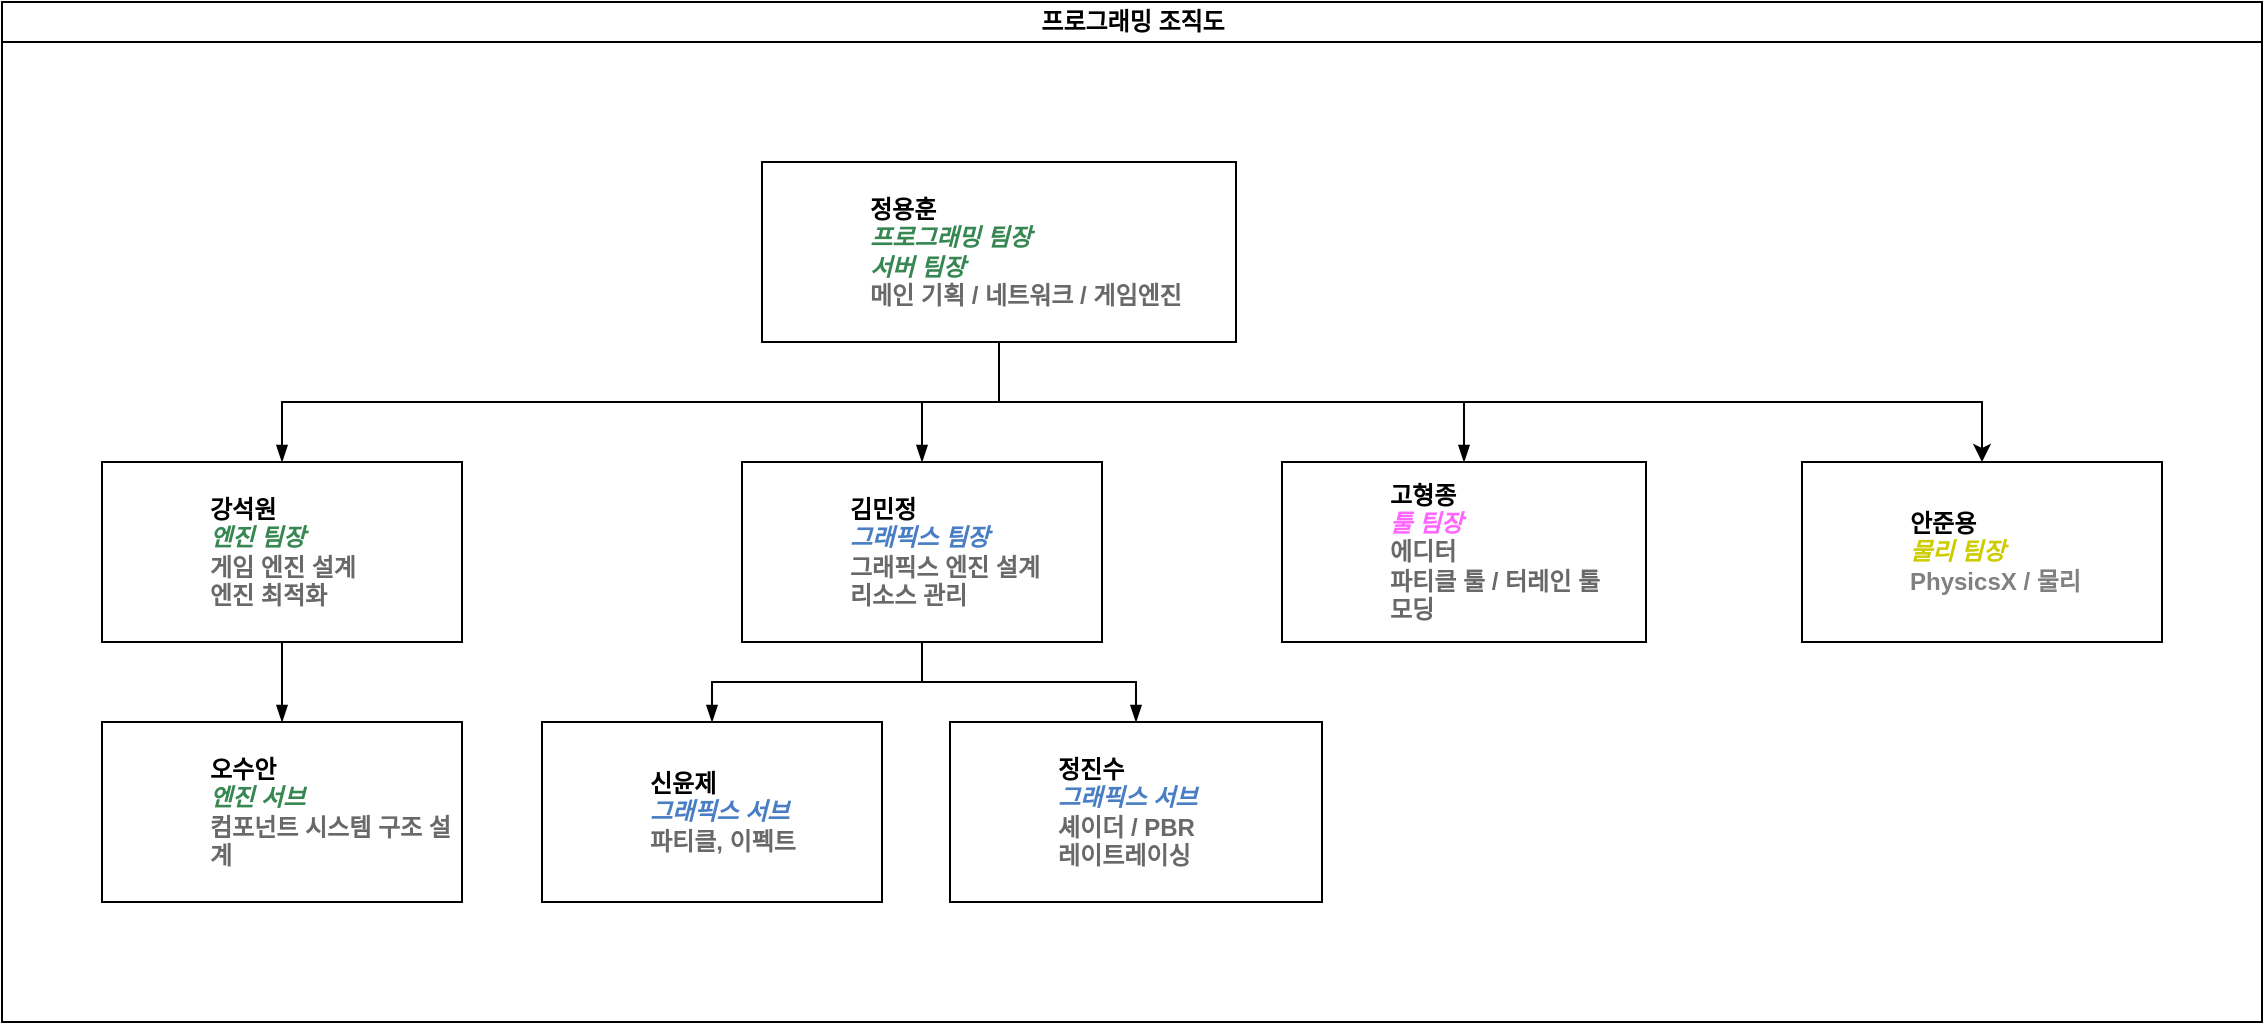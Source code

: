<mxfile version="21.4.0" type="device">
  <diagram id="prtHgNgQTEPvFCAcTncT" name="Page-1">
    <mxGraphModel dx="2028" dy="765" grid="1" gridSize="10" guides="1" tooltips="1" connect="1" arrows="1" fold="1" page="1" pageScale="1" pageWidth="827" pageHeight="1169" math="0" shadow="0">
      <root>
        <mxCell id="0" />
        <mxCell id="1" parent="0" />
        <mxCell id="dNxyNK7c78bLwvsdeMH5-11" value="프로그래밍 조직도" style="swimlane;html=1;startSize=20;horizontal=1;containerType=tree;glass=0;" parent="1" vertex="1">
          <mxGeometry x="100" y="70" width="1130" height="510" as="geometry" />
        </mxCell>
        <UserObject label="정용훈&lt;br&gt;&lt;font color=&quot;#378752&quot;&gt;&lt;i style=&quot;&quot;&gt;프로그래밍 팀장&lt;/i&gt;&lt;br&gt;&lt;i style=&quot;&quot;&gt;서버 팀장&lt;/i&gt;&lt;/font&gt;&lt;br&gt;&lt;font color=&quot;#696969&quot;&gt;메인 기획 / 네트워크 / 게임엔진&lt;/font&gt;" name="Tessa Miller" position="CFO" location="Office 1" email="me@example.com" placeholders="1" link="https://www.draw.io" id="dNxyNK7c78bLwvsdeMH5-12">
          <mxCell style="label;image=https://cdn3.iconfinder.com/data/icons/user-avatars-1/512/users-3-128.png;whiteSpace=wrap;html=1;rounded=0;glass=0;treeMoving=1;treeFolding=1;" parent="dNxyNK7c78bLwvsdeMH5-11" vertex="1">
            <mxGeometry x="380" y="80" width="237" height="90" as="geometry" />
          </mxCell>
        </UserObject>
        <mxCell id="dNxyNK7c78bLwvsdeMH5-13" value="" style="endArrow=blockThin;endFill=1;fontSize=11;edgeStyle=elbowEdgeStyle;elbow=vertical;rounded=0;" parent="dNxyNK7c78bLwvsdeMH5-11" source="dNxyNK7c78bLwvsdeMH5-12" target="dNxyNK7c78bLwvsdeMH5-14" edge="1">
          <mxGeometry relative="1" as="geometry" />
        </mxCell>
        <UserObject label="강석원&lt;br&gt;&lt;font style=&quot;font-style: italic;&quot; color=&quot;#378752&quot;&gt;엔진 팀장&lt;/font&gt;&lt;br&gt;&lt;font style=&quot;&quot; color=&quot;#696969&quot;&gt;게임 엔진 설계&lt;br&gt;엔진 최적화&lt;/font&gt;" name="Edward Morrison" position="Brand Manager" location="Office 2" email="me@example.com" placeholders="1" link="https://www.draw.io" id="dNxyNK7c78bLwvsdeMH5-14">
          <mxCell style="label;image=https://cdn3.iconfinder.com/data/icons/user-avatars-1/512/users-10-3-128.png;whiteSpace=wrap;html=1;rounded=0;glass=0;treeFolding=1;treeMoving=1;" parent="dNxyNK7c78bLwvsdeMH5-11" vertex="1">
            <mxGeometry x="50" y="230" width="180" height="90" as="geometry" />
          </mxCell>
        </UserObject>
        <mxCell id="dNxyNK7c78bLwvsdeMH5-15" value="" style="endArrow=blockThin;endFill=1;fontSize=11;edgeStyle=elbowEdgeStyle;elbow=vertical;rounded=0;" parent="dNxyNK7c78bLwvsdeMH5-11" source="dNxyNK7c78bLwvsdeMH5-12" target="dNxyNK7c78bLwvsdeMH5-16" edge="1">
          <mxGeometry relative="1" as="geometry" />
        </mxCell>
        <UserObject label="김민정&lt;br&gt;&lt;font color=&quot;#497ec4&quot; style=&quot;font-style: italic;&quot;&gt;그래픽스 팀장&lt;/font&gt;&lt;br&gt;&lt;font style=&quot;&quot; color=&quot;#696969&quot;&gt;그래픽스 엔진 설계&lt;br&gt;리소스 관리&lt;/font&gt;" name="Evan Valet" position="HR Director" location="Office 4" email="me@example.com" placeholders="1" link="https://www.draw.io" id="dNxyNK7c78bLwvsdeMH5-16">
          <mxCell style="label;image=https://cdn3.iconfinder.com/data/icons/user-avatars-1/512/users-9-2-128.png;whiteSpace=wrap;html=1;rounded=0;glass=0;treeFolding=1;treeMoving=1;" parent="dNxyNK7c78bLwvsdeMH5-11" vertex="1">
            <mxGeometry x="370" y="230" width="180" height="90" as="geometry" />
          </mxCell>
        </UserObject>
        <mxCell id="dNxyNK7c78bLwvsdeMH5-17" value="" style="endArrow=blockThin;endFill=1;fontSize=11;edgeStyle=elbowEdgeStyle;elbow=vertical;rounded=0;" parent="dNxyNK7c78bLwvsdeMH5-11" source="dNxyNK7c78bLwvsdeMH5-12" target="dNxyNK7c78bLwvsdeMH5-18" edge="1">
          <mxGeometry relative="1" as="geometry" />
        </mxCell>
        <UserObject label="고형종&lt;br&gt;&lt;font color=&quot;#ff66ff&quot; style=&quot;font-style: italic;&quot;&gt;툴 팀장&lt;/font&gt;&lt;br&gt;&lt;font style=&quot;&quot; color=&quot;#696969&quot;&gt;에디터&lt;br&gt;파티클 툴 / 터레인 툴&lt;br&gt;모딩&lt;/font&gt;" name="Alison Donovan" position="System Admin" location="Office 3" email="me@example.com" placeholders="1" link="https://www.draw.io" id="dNxyNK7c78bLwvsdeMH5-18">
          <mxCell style="label;image=https://cdn3.iconfinder.com/data/icons/user-avatars-1/512/users-2-128.png;whiteSpace=wrap;html=1;rounded=0;glass=0;" parent="dNxyNK7c78bLwvsdeMH5-11" vertex="1">
            <mxGeometry x="640" y="230" width="182" height="90" as="geometry" />
          </mxCell>
        </UserObject>
        <mxCell id="ZVt5tsY7in2nTStpuEOq-4" value="" style="endArrow=blockThin;endFill=1;fontSize=11;edgeStyle=elbowEdgeStyle;elbow=vertical;rounded=0;" edge="1" target="ZVt5tsY7in2nTStpuEOq-5" source="dNxyNK7c78bLwvsdeMH5-14" parent="dNxyNK7c78bLwvsdeMH5-11">
          <mxGeometry relative="1" as="geometry">
            <mxPoint x="457" y="230" as="sourcePoint" />
          </mxGeometry>
        </mxCell>
        <UserObject label="오수안&lt;br&gt;&lt;font style=&quot;font-style: italic;&quot; color=&quot;#378752&quot;&gt;엔진 서브&lt;/font&gt;&lt;br&gt;&lt;font style=&quot;&quot; color=&quot;#696969&quot;&gt;컴포넌트 시스템 구조 설계&lt;/font&gt;" name="Edward Morrison" position="Brand Manager" location="Office 2" email="me@example.com" placeholders="1" link="https://www.draw.io" id="ZVt5tsY7in2nTStpuEOq-5">
          <mxCell style="label;image=https://cdn3.iconfinder.com/data/icons/user-avatars-1/512/users-10-3-128.png;whiteSpace=wrap;html=1;rounded=0;glass=0;treeFolding=1;treeMoving=1;" vertex="1" parent="dNxyNK7c78bLwvsdeMH5-11">
            <mxGeometry x="50" y="360" width="180" height="90" as="geometry" />
          </mxCell>
        </UserObject>
        <mxCell id="ZVt5tsY7in2nTStpuEOq-6" value="" style="endArrow=blockThin;endFill=1;fontSize=11;edgeStyle=elbowEdgeStyle;elbow=vertical;rounded=0;" edge="1" target="ZVt5tsY7in2nTStpuEOq-7" source="dNxyNK7c78bLwvsdeMH5-16" parent="dNxyNK7c78bLwvsdeMH5-11">
          <mxGeometry relative="1" as="geometry">
            <mxPoint x="457" y="230" as="sourcePoint" />
          </mxGeometry>
        </mxCell>
        <UserObject label="정진수&lt;br&gt;&lt;font color=&quot;#497ec4&quot;&gt;&lt;i style=&quot;&quot;&gt;그래픽스 서브&lt;/i&gt;&lt;br&gt;&lt;/font&gt;&lt;font color=&quot;#696969&quot;&gt;셰이더 / PBR &lt;br&gt;레이트레이싱&lt;/font&gt;" name="Evan Valet" position="HR Director" location="Office 4" email="me@example.com" placeholders="1" link="https://www.draw.io" id="ZVt5tsY7in2nTStpuEOq-7">
          <mxCell style="label;image=https://cdn3.iconfinder.com/data/icons/user-avatars-1/512/users-9-2-128.png;whiteSpace=wrap;html=1;rounded=0;glass=0;treeFolding=1;treeMoving=1;" vertex="1" parent="dNxyNK7c78bLwvsdeMH5-11">
            <mxGeometry x="474" y="360" width="186" height="90" as="geometry" />
          </mxCell>
        </UserObject>
        <mxCell id="ZVt5tsY7in2nTStpuEOq-10" value="" style="endArrow=blockThin;endFill=1;fontSize=11;edgeStyle=elbowEdgeStyle;elbow=vertical;rounded=0;" edge="1" target="ZVt5tsY7in2nTStpuEOq-11" source="dNxyNK7c78bLwvsdeMH5-16" parent="dNxyNK7c78bLwvsdeMH5-11">
          <mxGeometry relative="1" as="geometry">
            <mxPoint x="474" y="230" as="sourcePoint" />
          </mxGeometry>
        </mxCell>
        <UserObject label="신윤제&lt;br&gt;&lt;font color=&quot;#497ec4&quot; style=&quot;font-style: italic;&quot;&gt;그래픽스 서브&lt;/font&gt;&lt;br&gt;&lt;font style=&quot;&quot; color=&quot;#696969&quot;&gt;파티클, 이펙트&lt;/font&gt;" name="Evan Valet" position="HR Director" location="Office 4" email="me@example.com" placeholders="1" link="https://www.draw.io" id="ZVt5tsY7in2nTStpuEOq-11">
          <mxCell style="label;image=https://cdn3.iconfinder.com/data/icons/user-avatars-1/512/users-9-2-128.png;whiteSpace=wrap;html=1;rounded=0;glass=0;treeFolding=1;treeMoving=1;" vertex="1" parent="dNxyNK7c78bLwvsdeMH5-11">
            <mxGeometry x="270" y="360" width="170" height="90" as="geometry" />
          </mxCell>
        </UserObject>
        <mxCell id="ZVt5tsY7in2nTStpuEOq-12" value="" style="edgeStyle=orthogonalEdgeStyle;rounded=0;orthogonalLoop=1;jettySize=auto;html=1;exitX=0.5;exitY=1;exitDx=0;exitDy=0;" edge="1" source="dNxyNK7c78bLwvsdeMH5-12" target="ZVt5tsY7in2nTStpuEOq-13" parent="dNxyNK7c78bLwvsdeMH5-11">
          <mxGeometry relative="1" as="geometry" />
        </mxCell>
        <UserObject label="안준용&lt;br&gt;&lt;font color=&quot;#cccc00&quot;&gt;&lt;font style=&quot;font-style: italic;&quot;&gt;물리 팀장&lt;/font&gt;&lt;br&gt;&lt;/font&gt;&lt;font style=&quot;&quot; color=&quot;#808080&quot;&gt;PhysicsX / 물리&lt;/font&gt;" name="Tessa Miller" position="CFO" location="Office 1" email="me@example.com" placeholders="1" link="https://www.draw.io" id="ZVt5tsY7in2nTStpuEOq-13">
          <mxCell style="label;image=https://cdn3.iconfinder.com/data/icons/user-avatars-1/512/users-3-128.png;whiteSpace=wrap;html=1;rounded=0;glass=0;treeMoving=1;treeFolding=1;" vertex="1" parent="dNxyNK7c78bLwvsdeMH5-11">
            <mxGeometry x="900" y="230" width="180" height="90" as="geometry" />
          </mxCell>
        </UserObject>
      </root>
    </mxGraphModel>
  </diagram>
</mxfile>
